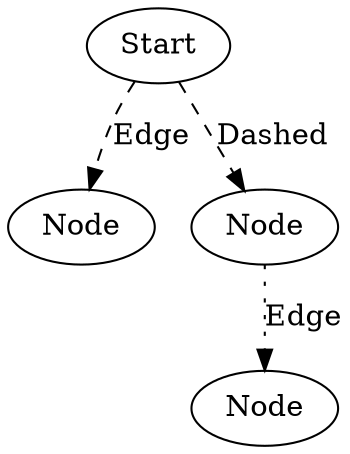 /*******************************************************************************
 * Copyright (c) 2009 Fabian Steeg. All rights reserved. This program and the
 * accompanying materials are made available under the terms of the Eclipse
 * Public License v1.0 which accompanies this distribution, and is available at
 * http://www.eclipse.org/legal/epl-v10.html
 * <p/>
 * Contributors: Fabian Steeg - initial API and implementation; see bug 277380
 *******************************************************************************/
digraph SampleGraph {
   	/*-------------------------------------------------------------------------*/
	/* Specify global attributes for nodes and edges, 
       override these in individual nodes or edges (see below): */
   	node[label="Node"]
   	edge[label="Edge", style=dashed]
   	/* Specify the Dot layout algorithm to use */
   	graph[layout=dot]
  	/*-------------------------------------------------------------------------*/
	/* Nodes can have specified labels: */
	1[label="Start"]
	/* If they don't, the ID is the label (unless a global label is defined): */
	2; 3; 4
	/*-------------------------------------------------------------------------*/
	/* Edges can have optional labels and styles: */
	1->2
	1->3[label="Dashed" style=dashed]
	/* Zest supports dashed-dotted style, so we map to that (this 
	   is not supported by Graphviz, which renders the line solid). */
	3->4[style="dotted"]
	/*-------------------------------------------------------------------------*/
}